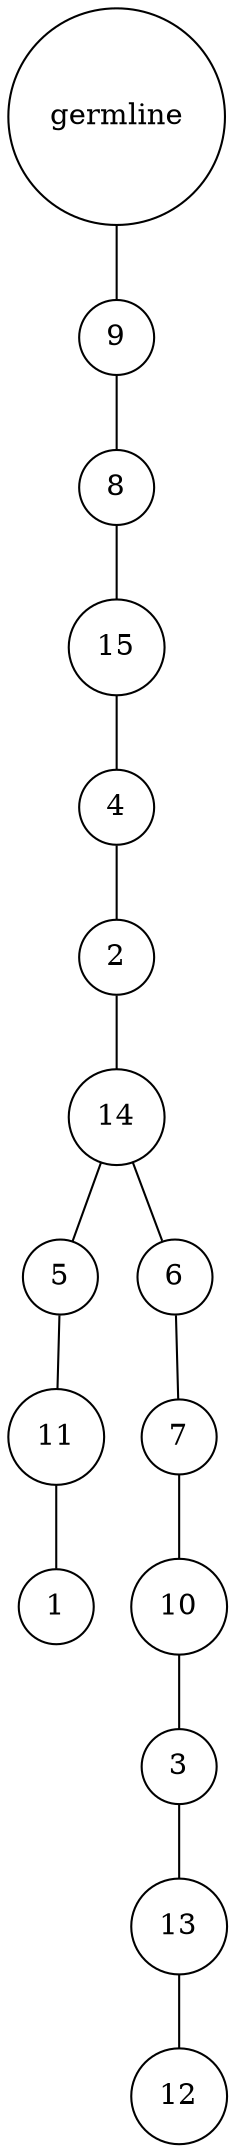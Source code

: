 graph {
	rankdir=UD;
	splines=line;
	node [shape=circle]
	"0x7f158923ae20" [label="germline"];
	"0x7f158923ae50" [label="9"];
	"0x7f158923ae20" -- "0x7f158923ae50" ;
	"0x7f158923ae80" [label="8"];
	"0x7f158923ae50" -- "0x7f158923ae80" ;
	"0x7f158923aeb0" [label="15"];
	"0x7f158923ae80" -- "0x7f158923aeb0" ;
	"0x7f158923aee0" [label="4"];
	"0x7f158923aeb0" -- "0x7f158923aee0" ;
	"0x7f158923af10" [label="2"];
	"0x7f158923aee0" -- "0x7f158923af10" ;
	"0x7f158923af40" [label="14"];
	"0x7f158923af10" -- "0x7f158923af40" ;
	"0x7f158923af70" [label="5"];
	"0x7f158923af40" -- "0x7f158923af70" ;
	"0x7f158923afa0" [label="11"];
	"0x7f158923af70" -- "0x7f158923afa0" ;
	"0x7f158923afd0" [label="1"];
	"0x7f158923afa0" -- "0x7f158923afd0" ;
	"0x7f15b3e4c040" [label="6"];
	"0x7f158923af40" -- "0x7f15b3e4c040" ;
	"0x7f15b3e4c070" [label="7"];
	"0x7f15b3e4c040" -- "0x7f15b3e4c070" ;
	"0x7f15b3e4c0a0" [label="10"];
	"0x7f15b3e4c070" -- "0x7f15b3e4c0a0" ;
	"0x7f15b3e4c0d0" [label="3"];
	"0x7f15b3e4c0a0" -- "0x7f15b3e4c0d0" ;
	"0x7f15b3e4c100" [label="13"];
	"0x7f15b3e4c0d0" -- "0x7f15b3e4c100" ;
	"0x7f15b3e4c130" [label="12"];
	"0x7f15b3e4c100" -- "0x7f15b3e4c130" ;
}
